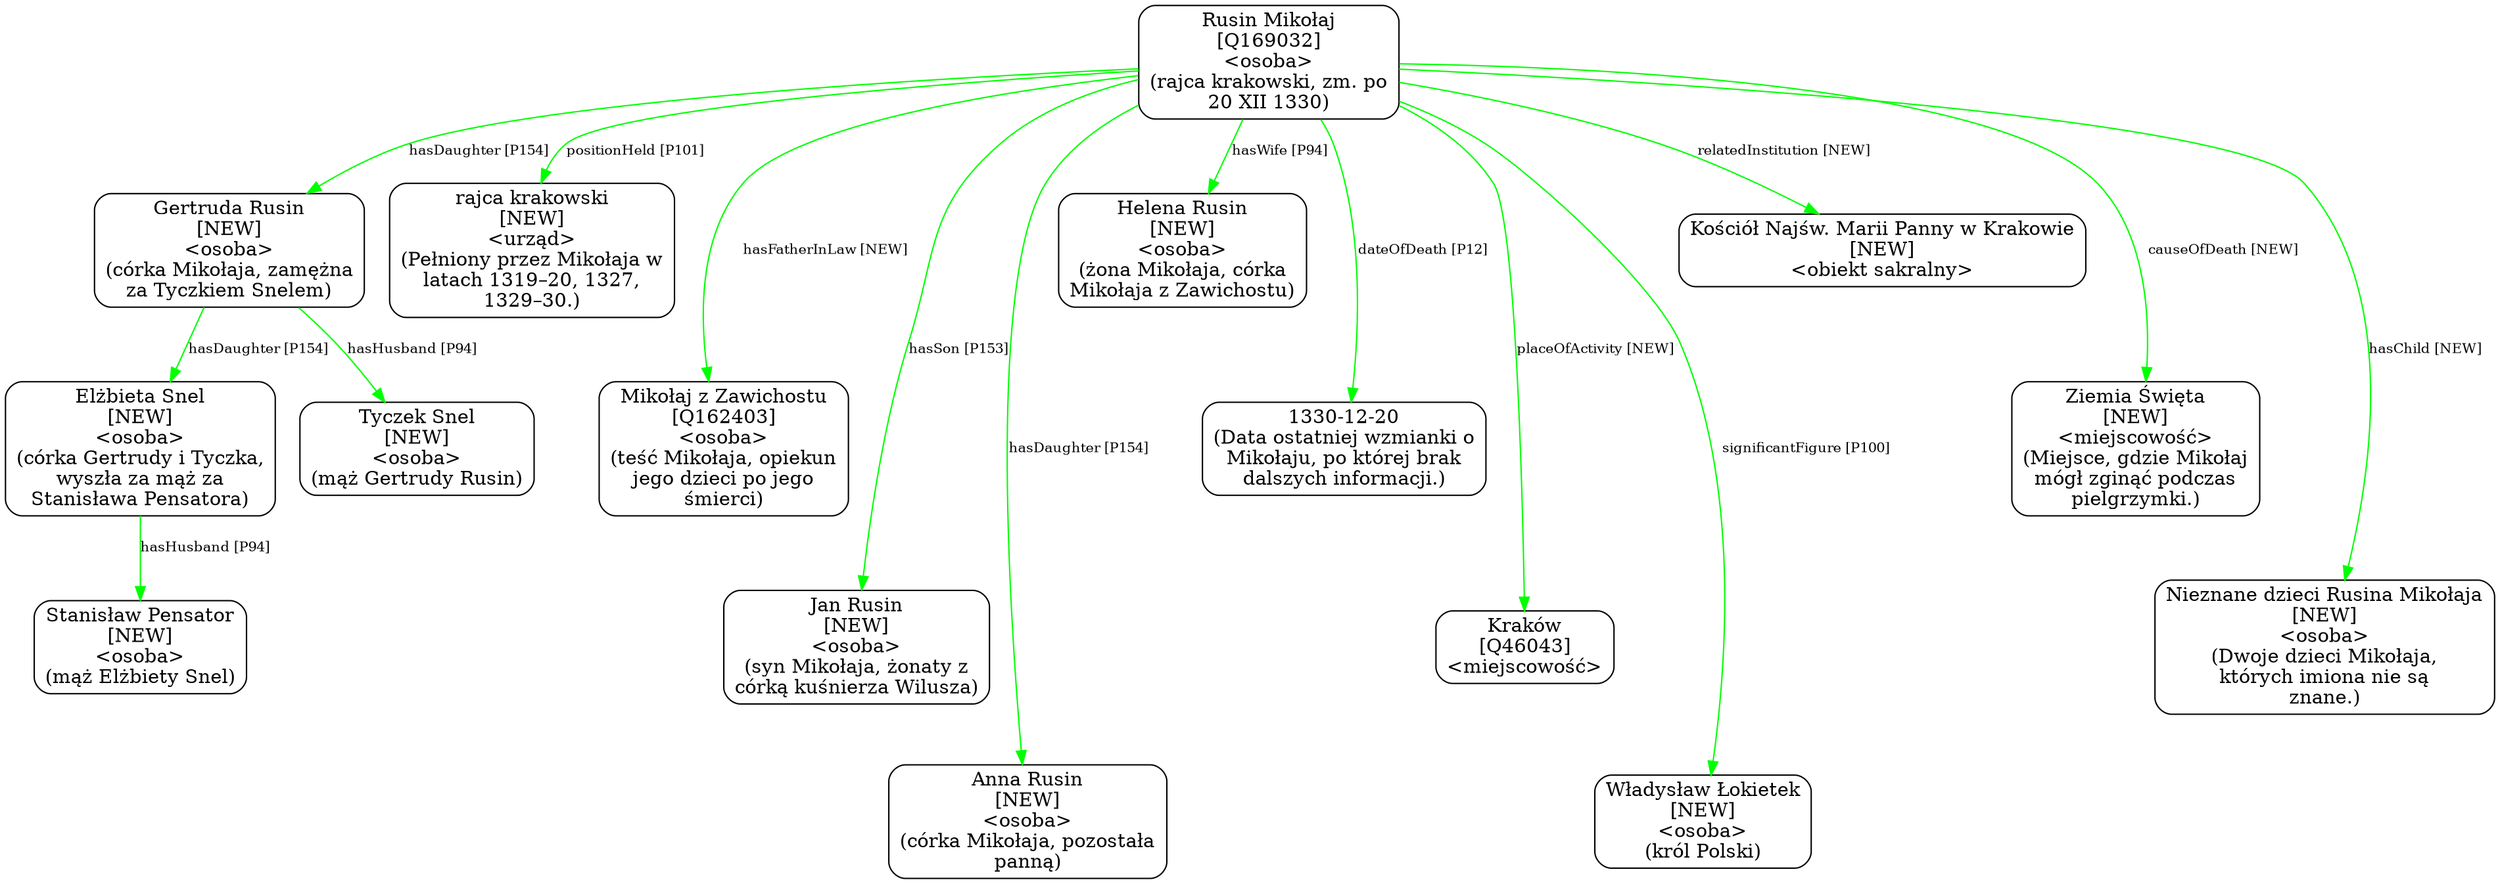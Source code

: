 digraph {
	node [shape=box,
		style=rounded
	];
	edge [fontsize=10];
	"Rusin Mikołaj
[Q169032]
<osoba>
(rajca krakowski, zm. po
20 XII 1330)"	[color=black,
		label="Rusin Mikołaj
[Q169032]
<osoba>
(rajca krakowski, zm. po
20 XII 1330)"];
	"Gertruda Rusin
[NEW]
<osoba>
(córka Mikołaja, zamężna
za Tyczkiem Snelem)"	[color=black,
		label="Gertruda Rusin
[NEW]
<osoba>
(córka Mikołaja, zamężna
za Tyczkiem Snelem)"];
	"Rusin Mikołaj
[Q169032]
<osoba>
(rajca krakowski, zm. po
20 XII 1330)" -> "Gertruda Rusin
[NEW]
<osoba>
(córka Mikołaja, zamężna
za Tyczkiem Snelem)"	[color=green,
		label="hasDaughter [P154]"];
	"Rusin Mikołaj
[Q169032]
<osoba>
(rajca krakowski, zm. po
20 XII 1330)" -> "rajca krakowski
[NEW]
<urząd>
(Pełniony przez Mikołaja w
latach 1319–20, 1327,
1329–30.)"	[color=green,
		label="positionHeld [P101]",
		minlen=1];
	"Rusin Mikołaj
[Q169032]
<osoba>
(rajca krakowski, zm. po
20 XII 1330)" -> "Mikołaj z Zawichostu
[Q162403]
<osoba>
(teść Mikołaja, opiekun
jego dzieci po jego
śmierci)"	[color=green,
		label="hasFatherInLaw [NEW]",
		minlen=2];
	"Rusin Mikołaj
[Q169032]
<osoba>
(rajca krakowski, zm. po
20 XII 1330)" -> "Jan Rusin
[NEW]
<osoba>
(syn Mikołaja, żonaty z
córką kuśnierza Wilusza)"	[color=green,
		label="hasSon [P153]",
		minlen=3];
	"Rusin Mikołaj
[Q169032]
<osoba>
(rajca krakowski, zm. po
20 XII 1330)" -> "Anna Rusin
[NEW]
<osoba>
(córka Mikołaja, pozostała
panną)"	[color=green,
		label="hasDaughter [P154]",
		minlen=4];
	"Rusin Mikołaj
[Q169032]
<osoba>
(rajca krakowski, zm. po
20 XII 1330)" -> "Helena Rusin
[NEW]
<osoba>
(żona Mikołaja, córka
Mikołaja z Zawichostu)"	[color=green,
		label="hasWife [P94]",
		minlen=1];
	"Rusin Mikołaj
[Q169032]
<osoba>
(rajca krakowski, zm. po
20 XII 1330)" -> "1330-12-20
(Data ostatniej wzmianki o
Mikołaju, po której brak
dalszych informacji.)"	[color=green,
		label="dateOfDeath [P12]",
		minlen=2];
	"Rusin Mikołaj
[Q169032]
<osoba>
(rajca krakowski, zm. po
20 XII 1330)" -> "Kraków
[Q46043]
<miejscowość>"	[color=green,
		label="placeOfActivity [NEW]",
		minlen=3];
	"Rusin Mikołaj
[Q169032]
<osoba>
(rajca krakowski, zm. po
20 XII 1330)" -> "Władysław Łokietek
[NEW]
<osoba>
(król Polski)"	[color=green,
		label="significantFigure [P100]",
		minlen=4];
	"Rusin Mikołaj
[Q169032]
<osoba>
(rajca krakowski, zm. po
20 XII 1330)" -> "Kościół Najśw. Marii Panny w Krakowie
[NEW]
<obiekt sakralny>"	[color=green,
		label="relatedInstitution [NEW]",
		minlen=1];
	"Rusin Mikołaj
[Q169032]
<osoba>
(rajca krakowski, zm. po
20 XII 1330)" -> "Ziemia Święta
[NEW]
<miejscowość>
(Miejsce, gdzie Mikołaj
mógł zginąć podczas
pielgrzymki.)"	[color=green,
		label="causeOfDeath [NEW]",
		minlen=2];
	"Rusin Mikołaj
[Q169032]
<osoba>
(rajca krakowski, zm. po
20 XII 1330)" -> "Nieznane dzieci Rusina Mikołaja
[NEW]
<osoba>
(Dwoje dzieci Mikołaja,
których imiona nie są
znane.)"	[color=green,
		label="hasChild [NEW]",
		minlen=3];
	"Elżbieta Snel
[NEW]
<osoba>
(córka Gertrudy i Tyczka,
wyszła za mąż za
Stanisława Pensatora)"	[color=black,
		label="Elżbieta Snel
[NEW]
<osoba>
(córka Gertrudy i Tyczka,
wyszła za mąż za
Stanisława Pensatora)"];
	"Gertruda Rusin
[NEW]
<osoba>
(córka Mikołaja, zamężna
za Tyczkiem Snelem)" -> "Elżbieta Snel
[NEW]
<osoba>
(córka Gertrudy i Tyczka,
wyszła za mąż za
Stanisława Pensatora)"	[color=green,
		label="hasDaughter [P154]"];
	"Gertruda Rusin
[NEW]
<osoba>
(córka Mikołaja, zamężna
za Tyczkiem Snelem)" -> "Tyczek Snel
[NEW]
<osoba>
(mąż Gertrudy Rusin)"	[color=green,
		label="hasHusband [P94]",
		minlen=1];
	"Elżbieta Snel
[NEW]
<osoba>
(córka Gertrudy i Tyczka,
wyszła za mąż za
Stanisława Pensatora)" -> "Stanisław Pensator
[NEW]
<osoba>
(mąż Elżbiety Snel)"	[color=green,
		label="hasHusband [P94]",
		minlen=1];
}
